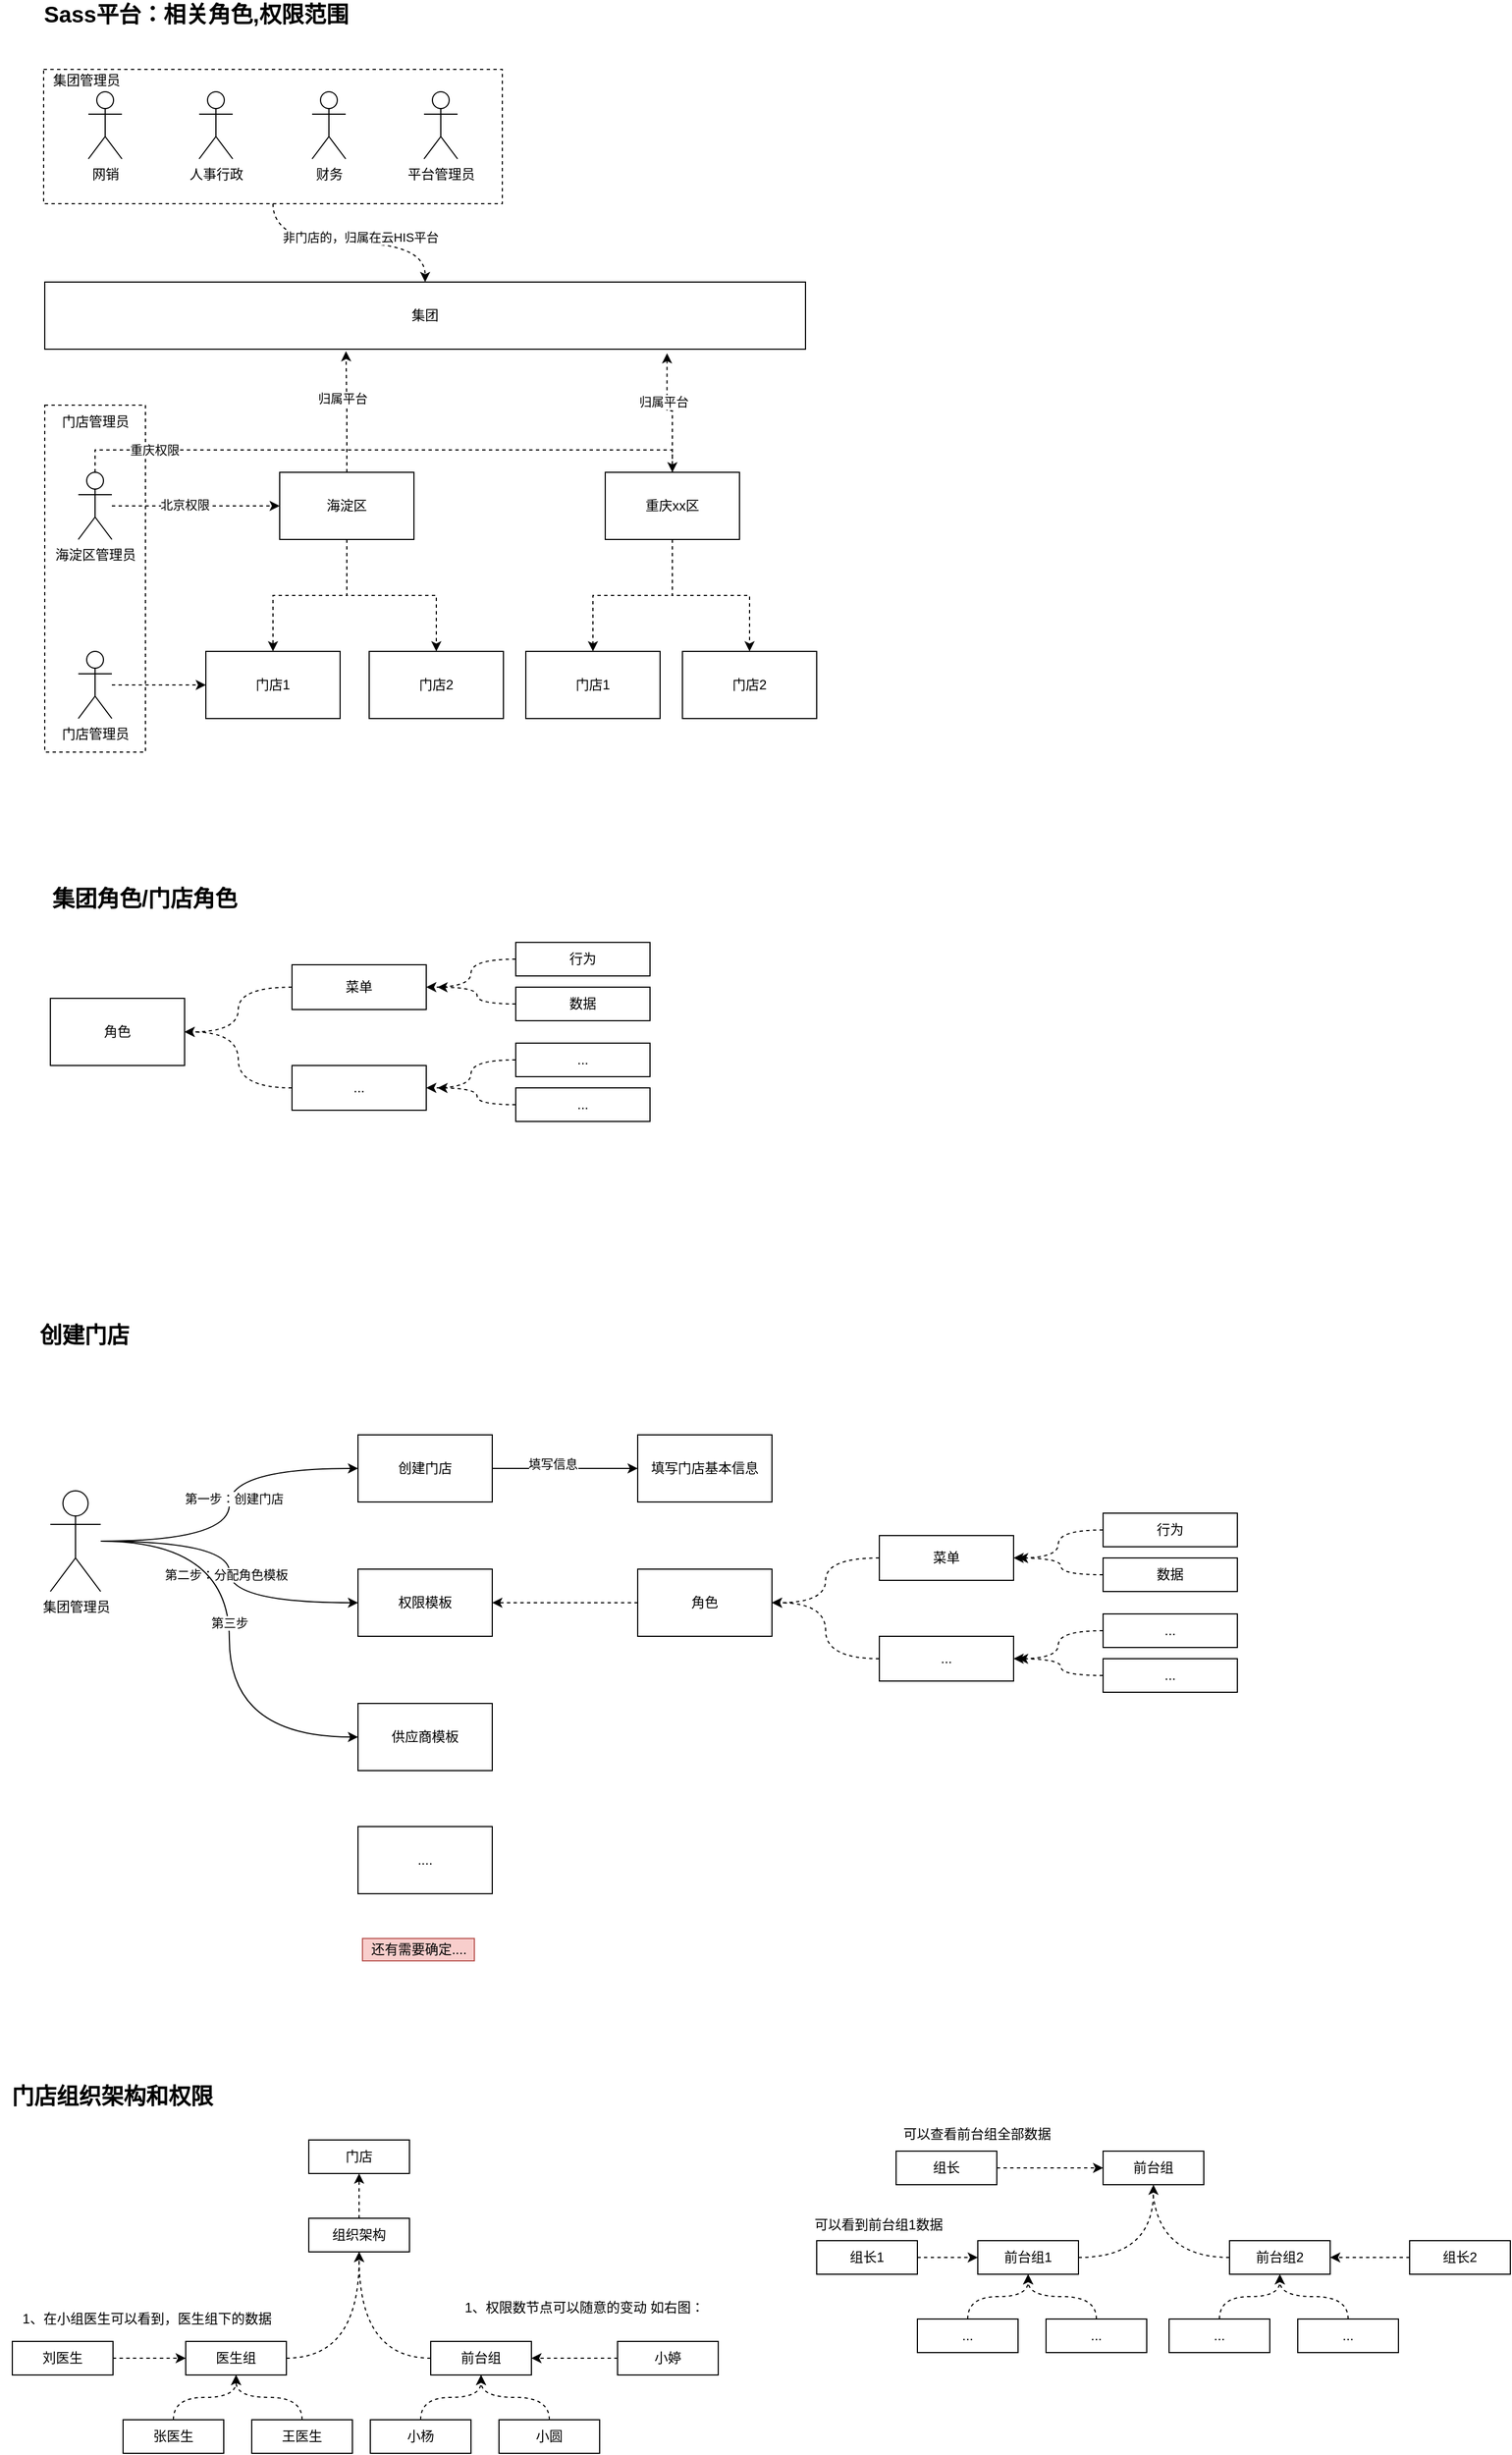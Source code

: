<mxfile version="14.7.3" type="github">
  <diagram id="Bi-gjdyY0U7LMDahLdrq" name="第 1 页">
    <mxGraphModel dx="1127" dy="714" grid="1" gridSize="10" guides="1" tooltips="1" connect="1" arrows="1" fold="1" page="1" pageScale="1" pageWidth="827" pageHeight="1169" math="0" shadow="0">
      <root>
        <mxCell id="0" />
        <mxCell id="1" parent="0" />
        <mxCell id="veMKRvSVrepSbo2_GfH5-52" value="" style="rounded=0;whiteSpace=wrap;html=1;dashed=1;" parent="1" vertex="1">
          <mxGeometry x="80" y="440" width="90" height="310" as="geometry" />
        </mxCell>
        <mxCell id="veMKRvSVrepSbo2_GfH5-7" style="edgeStyle=orthogonalEdgeStyle;rounded=0;orthogonalLoop=1;jettySize=auto;html=1;entryX=0.5;entryY=0;entryDx=0;entryDy=0;dashed=1;" parent="1" source="veMKRvSVrepSbo2_GfH5-1" target="veMKRvSVrepSbo2_GfH5-4" edge="1">
          <mxGeometry relative="1" as="geometry" />
        </mxCell>
        <mxCell id="veMKRvSVrepSbo2_GfH5-8" style="edgeStyle=orthogonalEdgeStyle;rounded=0;orthogonalLoop=1;jettySize=auto;html=1;dashed=1;" parent="1" source="veMKRvSVrepSbo2_GfH5-1" target="veMKRvSVrepSbo2_GfH5-5" edge="1">
          <mxGeometry relative="1" as="geometry" />
        </mxCell>
        <mxCell id="veMKRvSVrepSbo2_GfH5-55" style="edgeStyle=orthogonalEdgeStyle;rounded=0;orthogonalLoop=1;jettySize=auto;html=1;entryX=0.396;entryY=1.03;entryDx=0;entryDy=0;entryPerimeter=0;dashed=1;" parent="1" source="veMKRvSVrepSbo2_GfH5-1" target="veMKRvSVrepSbo2_GfH5-15" edge="1">
          <mxGeometry relative="1" as="geometry" />
        </mxCell>
        <mxCell id="veMKRvSVrepSbo2_GfH5-56" value="归属平台" style="edgeLabel;html=1;align=center;verticalAlign=middle;resizable=0;points=[];" parent="veMKRvSVrepSbo2_GfH5-55" vertex="1" connectable="0">
          <mxGeometry x="0.243" y="4" relative="1" as="geometry">
            <mxPoint y="1" as="offset" />
          </mxGeometry>
        </mxCell>
        <mxCell id="veMKRvSVrepSbo2_GfH5-1" value="海淀区" style="rounded=0;whiteSpace=wrap;html=1;" parent="1" vertex="1">
          <mxGeometry x="290" y="500" width="120" height="60" as="geometry" />
        </mxCell>
        <mxCell id="veMKRvSVrepSbo2_GfH5-32" value="" style="edgeStyle=orthogonalEdgeStyle;rounded=0;orthogonalLoop=1;jettySize=auto;html=1;dashed=1;" parent="1" source="veMKRvSVrepSbo2_GfH5-2" target="veMKRvSVrepSbo2_GfH5-31" edge="1">
          <mxGeometry relative="1" as="geometry" />
        </mxCell>
        <mxCell id="veMKRvSVrepSbo2_GfH5-33" style="edgeStyle=orthogonalEdgeStyle;rounded=0;orthogonalLoop=1;jettySize=auto;html=1;entryX=0.5;entryY=0;entryDx=0;entryDy=0;dashed=1;" parent="1" source="veMKRvSVrepSbo2_GfH5-2" target="veMKRvSVrepSbo2_GfH5-30" edge="1">
          <mxGeometry relative="1" as="geometry" />
        </mxCell>
        <mxCell id="veMKRvSVrepSbo2_GfH5-49" style="edgeStyle=orthogonalEdgeStyle;rounded=0;orthogonalLoop=1;jettySize=auto;html=1;entryX=0.818;entryY=1.061;entryDx=0;entryDy=0;entryPerimeter=0;dashed=1;" parent="1" source="veMKRvSVrepSbo2_GfH5-2" target="veMKRvSVrepSbo2_GfH5-15" edge="1">
          <mxGeometry relative="1" as="geometry" />
        </mxCell>
        <mxCell id="veMKRvSVrepSbo2_GfH5-51" value="归属平台" style="edgeLabel;html=1;align=center;verticalAlign=middle;resizable=0;points=[];" parent="veMKRvSVrepSbo2_GfH5-49" vertex="1" connectable="0">
          <mxGeometry x="0.283" y="3" relative="1" as="geometry">
            <mxPoint y="3" as="offset" />
          </mxGeometry>
        </mxCell>
        <mxCell id="veMKRvSVrepSbo2_GfH5-2" value="重庆xx区" style="rounded=0;whiteSpace=wrap;html=1;" parent="1" vertex="1">
          <mxGeometry x="581" y="500" width="120" height="60" as="geometry" />
        </mxCell>
        <mxCell id="veMKRvSVrepSbo2_GfH5-4" value="门店1" style="rounded=0;whiteSpace=wrap;html=1;" parent="1" vertex="1">
          <mxGeometry x="224" y="660" width="120" height="60" as="geometry" />
        </mxCell>
        <mxCell id="veMKRvSVrepSbo2_GfH5-5" value="门店2" style="rounded=0;whiteSpace=wrap;html=1;" parent="1" vertex="1">
          <mxGeometry x="370" y="660" width="120" height="60" as="geometry" />
        </mxCell>
        <mxCell id="veMKRvSVrepSbo2_GfH5-14" style="edgeStyle=orthogonalEdgeStyle;rounded=0;orthogonalLoop=1;jettySize=auto;html=1;entryX=0;entryY=0.5;entryDx=0;entryDy=0;dashed=1;" parent="1" source="veMKRvSVrepSbo2_GfH5-10" target="veMKRvSVrepSbo2_GfH5-1" edge="1">
          <mxGeometry relative="1" as="geometry" />
        </mxCell>
        <mxCell id="veMKRvSVrepSbo2_GfH5-35" value="北京权限" style="edgeLabel;html=1;align=center;verticalAlign=middle;resizable=0;points=[];" parent="veMKRvSVrepSbo2_GfH5-14" vertex="1" connectable="0">
          <mxGeometry x="-0.141" y="1" relative="1" as="geometry">
            <mxPoint as="offset" />
          </mxGeometry>
        </mxCell>
        <mxCell id="veMKRvSVrepSbo2_GfH5-45" style="edgeStyle=orthogonalEdgeStyle;rounded=0;orthogonalLoop=1;jettySize=auto;html=1;entryX=0.5;entryY=0;entryDx=0;entryDy=0;dashed=1;" parent="1" source="veMKRvSVrepSbo2_GfH5-10" target="veMKRvSVrepSbo2_GfH5-2" edge="1">
          <mxGeometry relative="1" as="geometry">
            <Array as="points">
              <mxPoint x="190" y="480" />
              <mxPoint x="640" y="480" />
            </Array>
          </mxGeometry>
        </mxCell>
        <mxCell id="veMKRvSVrepSbo2_GfH5-47" value="重庆权限" style="edgeLabel;html=1;align=center;verticalAlign=middle;resizable=0;points=[];" parent="veMKRvSVrepSbo2_GfH5-45" vertex="1" connectable="0">
          <mxGeometry x="-0.737" y="1" relative="1" as="geometry">
            <mxPoint y="1" as="offset" />
          </mxGeometry>
        </mxCell>
        <mxCell id="veMKRvSVrepSbo2_GfH5-10" value="&lt;span&gt;海淀区管理员&lt;/span&gt;" style="shape=umlActor;verticalLabelPosition=bottom;verticalAlign=top;html=1;outlineConnect=0;" parent="1" vertex="1">
          <mxGeometry x="110" y="500" width="30" height="60" as="geometry" />
        </mxCell>
        <mxCell id="veMKRvSVrepSbo2_GfH5-15" value="集团" style="rounded=0;whiteSpace=wrap;html=1;" parent="1" vertex="1">
          <mxGeometry x="80" y="330" width="680" height="60" as="geometry" />
        </mxCell>
        <mxCell id="veMKRvSVrepSbo2_GfH5-23" value="" style="group" parent="1" vertex="1" connectable="0">
          <mxGeometry x="79" y="140" width="410" height="120" as="geometry" />
        </mxCell>
        <mxCell id="veMKRvSVrepSbo2_GfH5-22" value="" style="rounded=0;whiteSpace=wrap;html=1;dashed=1;" parent="veMKRvSVrepSbo2_GfH5-23" vertex="1">
          <mxGeometry width="410" height="120" as="geometry" />
        </mxCell>
        <mxCell id="veMKRvSVrepSbo2_GfH5-18" value="网销" style="shape=umlActor;verticalLabelPosition=bottom;verticalAlign=top;html=1;outlineConnect=0;" parent="veMKRvSVrepSbo2_GfH5-23" vertex="1">
          <mxGeometry x="40" y="20" width="30" height="60" as="geometry" />
        </mxCell>
        <mxCell id="veMKRvSVrepSbo2_GfH5-19" value="人事行政" style="shape=umlActor;verticalLabelPosition=bottom;verticalAlign=top;html=1;outlineConnect=0;" parent="veMKRvSVrepSbo2_GfH5-23" vertex="1">
          <mxGeometry x="139" y="20" width="30" height="60" as="geometry" />
        </mxCell>
        <mxCell id="veMKRvSVrepSbo2_GfH5-20" value="财务" style="shape=umlActor;verticalLabelPosition=bottom;verticalAlign=top;html=1;outlineConnect=0;" parent="veMKRvSVrepSbo2_GfH5-23" vertex="1">
          <mxGeometry x="240" y="20" width="30" height="60" as="geometry" />
        </mxCell>
        <mxCell id="veMKRvSVrepSbo2_GfH5-21" value="平台管理员" style="shape=umlActor;verticalLabelPosition=bottom;verticalAlign=top;html=1;outlineConnect=0;" parent="veMKRvSVrepSbo2_GfH5-23" vertex="1">
          <mxGeometry x="340" y="20" width="30" height="60" as="geometry" />
        </mxCell>
        <mxCell id="veMKRvSVrepSbo2_GfH5-54" value="集团管理员" style="text;html=1;align=center;verticalAlign=middle;resizable=0;points=[];autosize=1;strokeColor=none;" parent="veMKRvSVrepSbo2_GfH5-23" vertex="1">
          <mxGeometry x="-2" width="80" height="20" as="geometry" />
        </mxCell>
        <mxCell id="veMKRvSVrepSbo2_GfH5-24" style="edgeStyle=orthogonalEdgeStyle;rounded=0;orthogonalLoop=1;jettySize=auto;html=1;dashed=1;curved=1;" parent="1" source="veMKRvSVrepSbo2_GfH5-22" target="veMKRvSVrepSbo2_GfH5-15" edge="1">
          <mxGeometry relative="1" as="geometry" />
        </mxCell>
        <mxCell id="veMKRvSVrepSbo2_GfH5-25" value="非门店的，归属在云HIS平台" style="edgeLabel;html=1;align=center;verticalAlign=middle;resizable=0;points=[];" parent="veMKRvSVrepSbo2_GfH5-24" vertex="1" connectable="0">
          <mxGeometry x="0.099" relative="1" as="geometry">
            <mxPoint y="-5" as="offset" />
          </mxGeometry>
        </mxCell>
        <mxCell id="veMKRvSVrepSbo2_GfH5-29" style="edgeStyle=orthogonalEdgeStyle;curved=1;rounded=0;orthogonalLoop=1;jettySize=auto;html=1;dashed=1;" parent="1" source="veMKRvSVrepSbo2_GfH5-26" target="veMKRvSVrepSbo2_GfH5-4" edge="1">
          <mxGeometry relative="1" as="geometry" />
        </mxCell>
        <mxCell id="veMKRvSVrepSbo2_GfH5-26" value="&lt;span&gt;门店管理员&lt;/span&gt;" style="shape=umlActor;verticalLabelPosition=bottom;verticalAlign=top;html=1;outlineConnect=0;" parent="1" vertex="1">
          <mxGeometry x="110" y="660" width="30" height="60" as="geometry" />
        </mxCell>
        <mxCell id="veMKRvSVrepSbo2_GfH5-30" value="门店1" style="rounded=0;whiteSpace=wrap;html=1;" parent="1" vertex="1">
          <mxGeometry x="510" y="660" width="120" height="60" as="geometry" />
        </mxCell>
        <mxCell id="veMKRvSVrepSbo2_GfH5-31" value="门店2" style="rounded=0;whiteSpace=wrap;html=1;" parent="1" vertex="1">
          <mxGeometry x="650" y="660" width="120" height="60" as="geometry" />
        </mxCell>
        <mxCell id="veMKRvSVrepSbo2_GfH5-53" value="门店管理员" style="text;html=1;align=center;verticalAlign=middle;resizable=0;points=[];autosize=1;strokeColor=none;" parent="1" vertex="1">
          <mxGeometry x="85" y="445" width="80" height="20" as="geometry" />
        </mxCell>
        <mxCell id="qbsm4ZvcZ_Kqgvfo2rhz-3" value="角色" style="rounded=0;whiteSpace=wrap;html=1;" parent="1" vertex="1">
          <mxGeometry x="85" y="970" width="120" height="60" as="geometry" />
        </mxCell>
        <mxCell id="qbsm4ZvcZ_Kqgvfo2rhz-27" style="edgeStyle=orthogonalEdgeStyle;curved=1;rounded=0;orthogonalLoop=1;jettySize=auto;html=1;entryX=1;entryY=0.5;entryDx=0;entryDy=0;dashed=1;" parent="1" source="qbsm4ZvcZ_Kqgvfo2rhz-5" target="qbsm4ZvcZ_Kqgvfo2rhz-3" edge="1">
          <mxGeometry relative="1" as="geometry" />
        </mxCell>
        <mxCell id="qbsm4ZvcZ_Kqgvfo2rhz-5" value="菜单" style="rounded=0;whiteSpace=wrap;html=1;" parent="1" vertex="1">
          <mxGeometry x="301" y="940" width="120" height="40" as="geometry" />
        </mxCell>
        <mxCell id="qbsm4ZvcZ_Kqgvfo2rhz-8" style="edgeStyle=orthogonalEdgeStyle;rounded=0;orthogonalLoop=1;jettySize=auto;html=1;entryX=1;entryY=0.5;entryDx=0;entryDy=0;dashed=1;curved=1;" parent="1" source="qbsm4ZvcZ_Kqgvfo2rhz-6" target="qbsm4ZvcZ_Kqgvfo2rhz-5" edge="1">
          <mxGeometry relative="1" as="geometry" />
        </mxCell>
        <mxCell id="qbsm4ZvcZ_Kqgvfo2rhz-6" value="行为" style="rounded=0;whiteSpace=wrap;html=1;" parent="1" vertex="1">
          <mxGeometry x="501" y="920" width="120" height="30" as="geometry" />
        </mxCell>
        <mxCell id="qbsm4ZvcZ_Kqgvfo2rhz-9" style="edgeStyle=orthogonalEdgeStyle;curved=1;rounded=0;orthogonalLoop=1;jettySize=auto;html=1;dashed=1;" parent="1" source="qbsm4ZvcZ_Kqgvfo2rhz-7" edge="1">
          <mxGeometry relative="1" as="geometry">
            <mxPoint x="431" y="960" as="targetPoint" />
          </mxGeometry>
        </mxCell>
        <mxCell id="qbsm4ZvcZ_Kqgvfo2rhz-7" value="数据" style="rounded=0;whiteSpace=wrap;html=1;" parent="1" vertex="1">
          <mxGeometry x="501" y="960" width="120" height="30" as="geometry" />
        </mxCell>
        <mxCell id="qbsm4ZvcZ_Kqgvfo2rhz-28" style="edgeStyle=orthogonalEdgeStyle;curved=1;rounded=0;orthogonalLoop=1;jettySize=auto;html=1;entryX=1;entryY=0.5;entryDx=0;entryDy=0;dashed=1;" parent="1" source="qbsm4ZvcZ_Kqgvfo2rhz-22" target="qbsm4ZvcZ_Kqgvfo2rhz-3" edge="1">
          <mxGeometry relative="1" as="geometry" />
        </mxCell>
        <mxCell id="qbsm4ZvcZ_Kqgvfo2rhz-22" value="..." style="rounded=0;whiteSpace=wrap;html=1;" parent="1" vertex="1">
          <mxGeometry x="301" y="1030" width="120" height="40" as="geometry" />
        </mxCell>
        <mxCell id="qbsm4ZvcZ_Kqgvfo2rhz-23" style="edgeStyle=orthogonalEdgeStyle;rounded=0;orthogonalLoop=1;jettySize=auto;html=1;entryX=1;entryY=0.5;entryDx=0;entryDy=0;dashed=1;curved=1;" parent="1" source="qbsm4ZvcZ_Kqgvfo2rhz-24" target="qbsm4ZvcZ_Kqgvfo2rhz-22" edge="1">
          <mxGeometry relative="1" as="geometry" />
        </mxCell>
        <mxCell id="qbsm4ZvcZ_Kqgvfo2rhz-24" value="..." style="rounded=0;whiteSpace=wrap;html=1;" parent="1" vertex="1">
          <mxGeometry x="501" y="1010" width="120" height="30" as="geometry" />
        </mxCell>
        <mxCell id="qbsm4ZvcZ_Kqgvfo2rhz-25" style="edgeStyle=orthogonalEdgeStyle;curved=1;rounded=0;orthogonalLoop=1;jettySize=auto;html=1;dashed=1;" parent="1" source="qbsm4ZvcZ_Kqgvfo2rhz-26" edge="1">
          <mxGeometry relative="1" as="geometry">
            <mxPoint x="431" y="1050" as="targetPoint" />
          </mxGeometry>
        </mxCell>
        <mxCell id="qbsm4ZvcZ_Kqgvfo2rhz-26" value="..." style="rounded=0;whiteSpace=wrap;html=1;" parent="1" vertex="1">
          <mxGeometry x="501" y="1050" width="120" height="30" as="geometry" />
        </mxCell>
        <mxCell id="qbsm4ZvcZ_Kqgvfo2rhz-30" value="&lt;span style=&quot;font-size: 20px&quot;&gt;&lt;b&gt;集团角色/门店角色&lt;/b&gt;&lt;/span&gt;" style="text;html=1;align=center;verticalAlign=middle;resizable=0;points=[];autosize=1;strokeColor=none;" parent="1" vertex="1">
          <mxGeometry x="79" y="870" width="180" height="20" as="geometry" />
        </mxCell>
        <mxCell id="qbsm4ZvcZ_Kqgvfo2rhz-47" style="edgeStyle=orthogonalEdgeStyle;curved=1;rounded=0;orthogonalLoop=1;jettySize=auto;html=1;" parent="1" source="qbsm4ZvcZ_Kqgvfo2rhz-71" target="qbsm4ZvcZ_Kqgvfo2rhz-46" edge="1">
          <mxGeometry relative="1" as="geometry">
            <mxPoint x="189" y="1410" as="sourcePoint" />
          </mxGeometry>
        </mxCell>
        <mxCell id="qbsm4ZvcZ_Kqgvfo2rhz-48" value="第一步：创建门店" style="edgeLabel;html=1;align=center;verticalAlign=middle;resizable=0;points=[];" parent="qbsm4ZvcZ_Kqgvfo2rhz-47" vertex="1" connectable="0">
          <mxGeometry x="0.02" y="-4" relative="1" as="geometry">
            <mxPoint y="-3" as="offset" />
          </mxGeometry>
        </mxCell>
        <mxCell id="qbsm4ZvcZ_Kqgvfo2rhz-69" style="edgeStyle=orthogonalEdgeStyle;curved=1;rounded=0;orthogonalLoop=1;jettySize=auto;html=1;entryX=0;entryY=0.5;entryDx=0;entryDy=0;" parent="1" source="qbsm4ZvcZ_Kqgvfo2rhz-71" target="qbsm4ZvcZ_Kqgvfo2rhz-52" edge="1">
          <mxGeometry relative="1" as="geometry">
            <mxPoint x="189" y="1410" as="sourcePoint" />
          </mxGeometry>
        </mxCell>
        <mxCell id="qbsm4ZvcZ_Kqgvfo2rhz-70" value="第二步：分配角色模板" style="edgeLabel;html=1;align=center;verticalAlign=middle;resizable=0;points=[];" parent="qbsm4ZvcZ_Kqgvfo2rhz-69" vertex="1" connectable="0">
          <mxGeometry x="0.014" y="-3" relative="1" as="geometry">
            <mxPoint as="offset" />
          </mxGeometry>
        </mxCell>
        <mxCell id="qbsm4ZvcZ_Kqgvfo2rhz-44" value="&lt;span style=&quot;font-size: 20px&quot;&gt;&lt;b&gt;创建门店&lt;/b&gt;&lt;/span&gt;" style="text;html=1;align=center;verticalAlign=middle;resizable=0;points=[];autosize=1;strokeColor=none;" parent="1" vertex="1">
          <mxGeometry x="65" y="1260" width="100" height="20" as="geometry" />
        </mxCell>
        <mxCell id="qbsm4ZvcZ_Kqgvfo2rhz-45" value="&lt;span style=&quot;font-size: 20px&quot;&gt;&lt;b&gt;Sass平台：相关角色,权限范围&lt;/b&gt;&lt;/span&gt;" style="text;html=1;align=center;verticalAlign=middle;resizable=0;points=[];autosize=1;strokeColor=none;" parent="1" vertex="1">
          <mxGeometry x="70" y="80" width="290" height="20" as="geometry" />
        </mxCell>
        <mxCell id="qbsm4ZvcZ_Kqgvfo2rhz-50" style="edgeStyle=orthogonalEdgeStyle;curved=1;rounded=0;orthogonalLoop=1;jettySize=auto;html=1;entryX=0;entryY=0.5;entryDx=0;entryDy=0;" parent="1" source="qbsm4ZvcZ_Kqgvfo2rhz-46" target="qbsm4ZvcZ_Kqgvfo2rhz-49" edge="1">
          <mxGeometry relative="1" as="geometry" />
        </mxCell>
        <mxCell id="qbsm4ZvcZ_Kqgvfo2rhz-51" value="填写信息" style="edgeLabel;html=1;align=center;verticalAlign=middle;resizable=0;points=[];" parent="qbsm4ZvcZ_Kqgvfo2rhz-50" vertex="1" connectable="0">
          <mxGeometry x="-0.169" y="4" relative="1" as="geometry">
            <mxPoint as="offset" />
          </mxGeometry>
        </mxCell>
        <mxCell id="qbsm4ZvcZ_Kqgvfo2rhz-46" value="创建门店" style="rounded=0;whiteSpace=wrap;html=1;" parent="1" vertex="1">
          <mxGeometry x="360" y="1360" width="120" height="60" as="geometry" />
        </mxCell>
        <mxCell id="qbsm4ZvcZ_Kqgvfo2rhz-49" value="填写门店基本信息" style="rounded=0;whiteSpace=wrap;html=1;" parent="1" vertex="1">
          <mxGeometry x="610" y="1360" width="120" height="60" as="geometry" />
        </mxCell>
        <mxCell id="qbsm4ZvcZ_Kqgvfo2rhz-52" value="权限模板" style="rounded=0;whiteSpace=wrap;html=1;" parent="1" vertex="1">
          <mxGeometry x="360" y="1480" width="120" height="60" as="geometry" />
        </mxCell>
        <mxCell id="qbsm4ZvcZ_Kqgvfo2rhz-68" style="edgeStyle=orthogonalEdgeStyle;curved=1;rounded=0;orthogonalLoop=1;jettySize=auto;html=1;dashed=1;" parent="1" source="qbsm4ZvcZ_Kqgvfo2rhz-54" target="qbsm4ZvcZ_Kqgvfo2rhz-52" edge="1">
          <mxGeometry relative="1" as="geometry" />
        </mxCell>
        <mxCell id="qbsm4ZvcZ_Kqgvfo2rhz-54" value="角色" style="rounded=0;whiteSpace=wrap;html=1;" parent="1" vertex="1">
          <mxGeometry x="610" y="1480" width="120" height="60" as="geometry" />
        </mxCell>
        <mxCell id="qbsm4ZvcZ_Kqgvfo2rhz-55" style="edgeStyle=orthogonalEdgeStyle;curved=1;rounded=0;orthogonalLoop=1;jettySize=auto;html=1;entryX=1;entryY=0.5;entryDx=0;entryDy=0;dashed=1;" parent="1" source="qbsm4ZvcZ_Kqgvfo2rhz-56" target="qbsm4ZvcZ_Kqgvfo2rhz-54" edge="1">
          <mxGeometry relative="1" as="geometry" />
        </mxCell>
        <mxCell id="qbsm4ZvcZ_Kqgvfo2rhz-56" value="菜单" style="rounded=0;whiteSpace=wrap;html=1;" parent="1" vertex="1">
          <mxGeometry x="826" y="1450" width="120" height="40" as="geometry" />
        </mxCell>
        <mxCell id="qbsm4ZvcZ_Kqgvfo2rhz-57" style="edgeStyle=orthogonalEdgeStyle;rounded=0;orthogonalLoop=1;jettySize=auto;html=1;entryX=1;entryY=0.5;entryDx=0;entryDy=0;dashed=1;curved=1;" parent="1" source="qbsm4ZvcZ_Kqgvfo2rhz-58" target="qbsm4ZvcZ_Kqgvfo2rhz-56" edge="1">
          <mxGeometry relative="1" as="geometry" />
        </mxCell>
        <mxCell id="qbsm4ZvcZ_Kqgvfo2rhz-58" value="行为" style="rounded=0;whiteSpace=wrap;html=1;" parent="1" vertex="1">
          <mxGeometry x="1026" y="1430" width="120" height="30" as="geometry" />
        </mxCell>
        <mxCell id="qbsm4ZvcZ_Kqgvfo2rhz-59" style="edgeStyle=orthogonalEdgeStyle;curved=1;rounded=0;orthogonalLoop=1;jettySize=auto;html=1;dashed=1;" parent="1" source="qbsm4ZvcZ_Kqgvfo2rhz-60" edge="1">
          <mxGeometry relative="1" as="geometry">
            <mxPoint x="950" y="1470" as="targetPoint" />
          </mxGeometry>
        </mxCell>
        <mxCell id="qbsm4ZvcZ_Kqgvfo2rhz-60" value="数据" style="rounded=0;whiteSpace=wrap;html=1;" parent="1" vertex="1">
          <mxGeometry x="1026" y="1470" width="120" height="30" as="geometry" />
        </mxCell>
        <mxCell id="qbsm4ZvcZ_Kqgvfo2rhz-61" style="edgeStyle=orthogonalEdgeStyle;curved=1;rounded=0;orthogonalLoop=1;jettySize=auto;html=1;entryX=1;entryY=0.5;entryDx=0;entryDy=0;dashed=1;" parent="1" source="qbsm4ZvcZ_Kqgvfo2rhz-62" target="qbsm4ZvcZ_Kqgvfo2rhz-54" edge="1">
          <mxGeometry relative="1" as="geometry" />
        </mxCell>
        <mxCell id="qbsm4ZvcZ_Kqgvfo2rhz-62" value="..." style="rounded=0;whiteSpace=wrap;html=1;" parent="1" vertex="1">
          <mxGeometry x="826" y="1540" width="120" height="40" as="geometry" />
        </mxCell>
        <mxCell id="qbsm4ZvcZ_Kqgvfo2rhz-63" style="edgeStyle=orthogonalEdgeStyle;rounded=0;orthogonalLoop=1;jettySize=auto;html=1;entryX=1;entryY=0.5;entryDx=0;entryDy=0;dashed=1;curved=1;" parent="1" source="qbsm4ZvcZ_Kqgvfo2rhz-64" target="qbsm4ZvcZ_Kqgvfo2rhz-62" edge="1">
          <mxGeometry relative="1" as="geometry" />
        </mxCell>
        <mxCell id="qbsm4ZvcZ_Kqgvfo2rhz-64" value="..." style="rounded=0;whiteSpace=wrap;html=1;" parent="1" vertex="1">
          <mxGeometry x="1026" y="1520" width="120" height="30" as="geometry" />
        </mxCell>
        <mxCell id="qbsm4ZvcZ_Kqgvfo2rhz-65" style="edgeStyle=orthogonalEdgeStyle;curved=1;rounded=0;orthogonalLoop=1;jettySize=auto;html=1;dashed=1;" parent="1" source="qbsm4ZvcZ_Kqgvfo2rhz-66" edge="1">
          <mxGeometry relative="1" as="geometry">
            <mxPoint x="950" y="1560" as="targetPoint" />
          </mxGeometry>
        </mxCell>
        <mxCell id="qbsm4ZvcZ_Kqgvfo2rhz-66" value="..." style="rounded=0;whiteSpace=wrap;html=1;" parent="1" vertex="1">
          <mxGeometry x="1026" y="1560" width="120" height="30" as="geometry" />
        </mxCell>
        <mxCell id="qbsm4ZvcZ_Kqgvfo2rhz-73" style="edgeStyle=orthogonalEdgeStyle;curved=1;rounded=0;orthogonalLoop=1;jettySize=auto;html=1;entryX=0;entryY=0.5;entryDx=0;entryDy=0;" parent="1" source="qbsm4ZvcZ_Kqgvfo2rhz-71" target="qbsm4ZvcZ_Kqgvfo2rhz-74" edge="1">
          <mxGeometry relative="1" as="geometry">
            <mxPoint x="360" y="1650" as="targetPoint" />
          </mxGeometry>
        </mxCell>
        <mxCell id="qbsm4ZvcZ_Kqgvfo2rhz-77" value="第三步" style="edgeLabel;html=1;align=center;verticalAlign=middle;resizable=0;points=[];" parent="qbsm4ZvcZ_Kqgvfo2rhz-73" vertex="1" connectable="0">
          <mxGeometry x="-0.072" relative="1" as="geometry">
            <mxPoint as="offset" />
          </mxGeometry>
        </mxCell>
        <mxCell id="qbsm4ZvcZ_Kqgvfo2rhz-71" value="集团管理员" style="shape=umlActor;verticalLabelPosition=bottom;verticalAlign=top;html=1;outlineConnect=0;" parent="1" vertex="1">
          <mxGeometry x="85" y="1410" width="45" height="90" as="geometry" />
        </mxCell>
        <mxCell id="qbsm4ZvcZ_Kqgvfo2rhz-74" value="供应商模板" style="rounded=0;whiteSpace=wrap;html=1;" parent="1" vertex="1">
          <mxGeometry x="360" y="1600" width="120" height="60" as="geometry" />
        </mxCell>
        <mxCell id="qbsm4ZvcZ_Kqgvfo2rhz-76" value="...." style="rounded=0;whiteSpace=wrap;html=1;" parent="1" vertex="1">
          <mxGeometry x="360" y="1710" width="120" height="60" as="geometry" />
        </mxCell>
        <mxCell id="qbsm4ZvcZ_Kqgvfo2rhz-78" value="还有需要确定...." style="text;html=1;align=center;verticalAlign=middle;resizable=0;points=[];autosize=1;strokeColor=#b85450;fillColor=#f8cecc;" parent="1" vertex="1">
          <mxGeometry x="364" y="1810" width="100" height="20" as="geometry" />
        </mxCell>
        <mxCell id="o5gB7QCE0i1BiTsnKh6P-50" style="edgeStyle=orthogonalEdgeStyle;curved=1;rounded=0;orthogonalLoop=1;jettySize=auto;html=1;dashed=1;" edge="1" parent="1" source="o5gB7QCE0i1BiTsnKh6P-1" target="o5gB7QCE0i1BiTsnKh6P-49">
          <mxGeometry relative="1" as="geometry" />
        </mxCell>
        <mxCell id="o5gB7QCE0i1BiTsnKh6P-1" value="组织架构" style="rounded=0;whiteSpace=wrap;html=1;" vertex="1" parent="1">
          <mxGeometry x="316" y="2060" width="90" height="30" as="geometry" />
        </mxCell>
        <mxCell id="o5gB7QCE0i1BiTsnKh6P-22" style="edgeStyle=orthogonalEdgeStyle;curved=1;rounded=0;orthogonalLoop=1;jettySize=auto;html=1;entryX=0.5;entryY=1;entryDx=0;entryDy=0;dashed=1;" edge="1" parent="1" source="o5gB7QCE0i1BiTsnKh6P-4" target="o5gB7QCE0i1BiTsnKh6P-1">
          <mxGeometry relative="1" as="geometry" />
        </mxCell>
        <mxCell id="o5gB7QCE0i1BiTsnKh6P-4" value="医生组" style="rounded=0;whiteSpace=wrap;html=1;" vertex="1" parent="1">
          <mxGeometry x="206" y="2170" width="90" height="30" as="geometry" />
        </mxCell>
        <mxCell id="o5gB7QCE0i1BiTsnKh6P-21" style="edgeStyle=orthogonalEdgeStyle;curved=1;rounded=0;orthogonalLoop=1;jettySize=auto;html=1;dashed=1;" edge="1" parent="1" source="o5gB7QCE0i1BiTsnKh6P-5" target="o5gB7QCE0i1BiTsnKh6P-1">
          <mxGeometry relative="1" as="geometry" />
        </mxCell>
        <mxCell id="o5gB7QCE0i1BiTsnKh6P-5" value="前台组" style="rounded=0;whiteSpace=wrap;html=1;" vertex="1" parent="1">
          <mxGeometry x="425" y="2170" width="90" height="30" as="geometry" />
        </mxCell>
        <mxCell id="o5gB7QCE0i1BiTsnKh6P-11" style="edgeStyle=orthogonalEdgeStyle;rounded=0;orthogonalLoop=1;jettySize=auto;html=1;curved=1;dashed=1;" edge="1" parent="1" source="o5gB7QCE0i1BiTsnKh6P-6" target="o5gB7QCE0i1BiTsnKh6P-4">
          <mxGeometry relative="1" as="geometry" />
        </mxCell>
        <mxCell id="o5gB7QCE0i1BiTsnKh6P-6" value="王医生" style="rounded=0;whiteSpace=wrap;html=1;" vertex="1" parent="1">
          <mxGeometry x="265" y="2240" width="90" height="30" as="geometry" />
        </mxCell>
        <mxCell id="o5gB7QCE0i1BiTsnKh6P-10" style="edgeStyle=orthogonalEdgeStyle;rounded=0;orthogonalLoop=1;jettySize=auto;html=1;entryX=0.5;entryY=1;entryDx=0;entryDy=0;curved=1;dashed=1;" edge="1" parent="1" source="o5gB7QCE0i1BiTsnKh6P-7" target="o5gB7QCE0i1BiTsnKh6P-4">
          <mxGeometry relative="1" as="geometry" />
        </mxCell>
        <mxCell id="o5gB7QCE0i1BiTsnKh6P-7" value="张医生" style="rounded=0;whiteSpace=wrap;html=1;" vertex="1" parent="1">
          <mxGeometry x="150" y="2240" width="90" height="30" as="geometry" />
        </mxCell>
        <mxCell id="o5gB7QCE0i1BiTsnKh6P-12" style="edgeStyle=orthogonalEdgeStyle;curved=1;rounded=0;orthogonalLoop=1;jettySize=auto;html=1;dashed=1;" edge="1" parent="1" source="o5gB7QCE0i1BiTsnKh6P-8" target="o5gB7QCE0i1BiTsnKh6P-5">
          <mxGeometry relative="1" as="geometry" />
        </mxCell>
        <mxCell id="o5gB7QCE0i1BiTsnKh6P-8" value="小杨" style="rounded=0;whiteSpace=wrap;html=1;" vertex="1" parent="1">
          <mxGeometry x="371" y="2240" width="90" height="30" as="geometry" />
        </mxCell>
        <mxCell id="o5gB7QCE0i1BiTsnKh6P-13" style="edgeStyle=orthogonalEdgeStyle;curved=1;rounded=0;orthogonalLoop=1;jettySize=auto;html=1;dashed=1;" edge="1" parent="1" source="o5gB7QCE0i1BiTsnKh6P-9" target="o5gB7QCE0i1BiTsnKh6P-5">
          <mxGeometry relative="1" as="geometry" />
        </mxCell>
        <mxCell id="o5gB7QCE0i1BiTsnKh6P-9" value="小圆" style="rounded=0;whiteSpace=wrap;html=1;" vertex="1" parent="1">
          <mxGeometry x="486" y="2240" width="90" height="30" as="geometry" />
        </mxCell>
        <mxCell id="o5gB7QCE0i1BiTsnKh6P-16" style="edgeStyle=orthogonalEdgeStyle;curved=1;rounded=0;orthogonalLoop=1;jettySize=auto;html=1;entryX=0;entryY=0.5;entryDx=0;entryDy=0;dashed=1;" edge="1" parent="1" source="o5gB7QCE0i1BiTsnKh6P-15" target="o5gB7QCE0i1BiTsnKh6P-4">
          <mxGeometry relative="1" as="geometry" />
        </mxCell>
        <mxCell id="o5gB7QCE0i1BiTsnKh6P-15" value="刘医生" style="rounded=0;whiteSpace=wrap;html=1;" vertex="1" parent="1">
          <mxGeometry x="51" y="2170" width="90" height="30" as="geometry" />
        </mxCell>
        <mxCell id="o5gB7QCE0i1BiTsnKh6P-18" style="edgeStyle=orthogonalEdgeStyle;curved=1;rounded=0;orthogonalLoop=1;jettySize=auto;html=1;dashed=1;" edge="1" parent="1" source="o5gB7QCE0i1BiTsnKh6P-17" target="o5gB7QCE0i1BiTsnKh6P-5">
          <mxGeometry relative="1" as="geometry" />
        </mxCell>
        <mxCell id="o5gB7QCE0i1BiTsnKh6P-17" value="小婷" style="rounded=0;whiteSpace=wrap;html=1;" vertex="1" parent="1">
          <mxGeometry x="592" y="2170" width="90" height="30" as="geometry" />
        </mxCell>
        <mxCell id="o5gB7QCE0i1BiTsnKh6P-19" value="1、在小组医生可以看到，医生组下的数据" style="text;html=1;align=center;verticalAlign=middle;resizable=0;points=[];autosize=1;strokeColor=none;" vertex="1" parent="1">
          <mxGeometry x="51" y="2140" width="240" height="20" as="geometry" />
        </mxCell>
        <mxCell id="o5gB7QCE0i1BiTsnKh6P-23" value="1、权限数节点可以随意的变动 如右图：" style="text;html=1;align=center;verticalAlign=middle;resizable=0;points=[];autosize=1;strokeColor=none;" vertex="1" parent="1">
          <mxGeometry x="447" y="2130" width="230" height="20" as="geometry" />
        </mxCell>
        <mxCell id="o5gB7QCE0i1BiTsnKh6P-40" style="edgeStyle=orthogonalEdgeStyle;curved=1;rounded=0;orthogonalLoop=1;jettySize=auto;html=1;entryX=0.5;entryY=1;entryDx=0;entryDy=0;dashed=1;" edge="1" parent="1" source="o5gB7QCE0i1BiTsnKh6P-25" target="o5gB7QCE0i1BiTsnKh6P-39">
          <mxGeometry relative="1" as="geometry" />
        </mxCell>
        <mxCell id="o5gB7QCE0i1BiTsnKh6P-25" value="前台组1" style="rounded=0;whiteSpace=wrap;html=1;" vertex="1" parent="1">
          <mxGeometry x="914" y="2080" width="90" height="30" as="geometry" />
        </mxCell>
        <mxCell id="o5gB7QCE0i1BiTsnKh6P-26" style="edgeStyle=orthogonalEdgeStyle;curved=1;rounded=0;orthogonalLoop=1;jettySize=auto;html=1;dashed=1;" edge="1" parent="1" source="o5gB7QCE0i1BiTsnKh6P-27" target="o5gB7QCE0i1BiTsnKh6P-25">
          <mxGeometry relative="1" as="geometry" />
        </mxCell>
        <mxCell id="o5gB7QCE0i1BiTsnKh6P-27" value="..." style="rounded=0;whiteSpace=wrap;html=1;" vertex="1" parent="1">
          <mxGeometry x="860" y="2150" width="90" height="30" as="geometry" />
        </mxCell>
        <mxCell id="o5gB7QCE0i1BiTsnKh6P-28" style="edgeStyle=orthogonalEdgeStyle;curved=1;rounded=0;orthogonalLoop=1;jettySize=auto;html=1;dashed=1;" edge="1" parent="1" source="o5gB7QCE0i1BiTsnKh6P-29" target="o5gB7QCE0i1BiTsnKh6P-25">
          <mxGeometry relative="1" as="geometry" />
        </mxCell>
        <mxCell id="o5gB7QCE0i1BiTsnKh6P-29" value="..." style="rounded=0;whiteSpace=wrap;html=1;" vertex="1" parent="1">
          <mxGeometry x="975" y="2150" width="90" height="30" as="geometry" />
        </mxCell>
        <mxCell id="o5gB7QCE0i1BiTsnKh6P-30" style="edgeStyle=orthogonalEdgeStyle;curved=1;rounded=0;orthogonalLoop=1;jettySize=auto;html=1;dashed=1;" edge="1" parent="1" source="o5gB7QCE0i1BiTsnKh6P-31" target="o5gB7QCE0i1BiTsnKh6P-25">
          <mxGeometry relative="1" as="geometry" />
        </mxCell>
        <mxCell id="o5gB7QCE0i1BiTsnKh6P-31" value="组长1" style="rounded=0;whiteSpace=wrap;html=1;" vertex="1" parent="1">
          <mxGeometry x="770" y="2080" width="90" height="30" as="geometry" />
        </mxCell>
        <mxCell id="o5gB7QCE0i1BiTsnKh6P-41" style="edgeStyle=orthogonalEdgeStyle;curved=1;rounded=0;orthogonalLoop=1;jettySize=auto;html=1;dashed=1;" edge="1" parent="1" source="o5gB7QCE0i1BiTsnKh6P-32">
          <mxGeometry relative="1" as="geometry">
            <mxPoint x="1070" y="2020" as="targetPoint" />
          </mxGeometry>
        </mxCell>
        <mxCell id="o5gB7QCE0i1BiTsnKh6P-32" value="前台组2" style="rounded=0;whiteSpace=wrap;html=1;" vertex="1" parent="1">
          <mxGeometry x="1139" y="2080" width="90" height="30" as="geometry" />
        </mxCell>
        <mxCell id="o5gB7QCE0i1BiTsnKh6P-33" style="edgeStyle=orthogonalEdgeStyle;curved=1;rounded=0;orthogonalLoop=1;jettySize=auto;html=1;dashed=1;" edge="1" parent="1" source="o5gB7QCE0i1BiTsnKh6P-34" target="o5gB7QCE0i1BiTsnKh6P-32">
          <mxGeometry relative="1" as="geometry" />
        </mxCell>
        <mxCell id="o5gB7QCE0i1BiTsnKh6P-34" value="..." style="rounded=0;whiteSpace=wrap;html=1;" vertex="1" parent="1">
          <mxGeometry x="1085" y="2150" width="90" height="30" as="geometry" />
        </mxCell>
        <mxCell id="o5gB7QCE0i1BiTsnKh6P-35" style="edgeStyle=orthogonalEdgeStyle;curved=1;rounded=0;orthogonalLoop=1;jettySize=auto;html=1;dashed=1;" edge="1" parent="1" source="o5gB7QCE0i1BiTsnKh6P-36" target="o5gB7QCE0i1BiTsnKh6P-32">
          <mxGeometry relative="1" as="geometry" />
        </mxCell>
        <mxCell id="o5gB7QCE0i1BiTsnKh6P-36" value="..." style="rounded=0;whiteSpace=wrap;html=1;" vertex="1" parent="1">
          <mxGeometry x="1200" y="2150" width="90" height="30" as="geometry" />
        </mxCell>
        <mxCell id="o5gB7QCE0i1BiTsnKh6P-37" style="edgeStyle=orthogonalEdgeStyle;curved=1;rounded=0;orthogonalLoop=1;jettySize=auto;html=1;dashed=1;" edge="1" parent="1" source="o5gB7QCE0i1BiTsnKh6P-38" target="o5gB7QCE0i1BiTsnKh6P-32">
          <mxGeometry relative="1" as="geometry" />
        </mxCell>
        <mxCell id="o5gB7QCE0i1BiTsnKh6P-38" value="组长2" style="rounded=0;whiteSpace=wrap;html=1;" vertex="1" parent="1">
          <mxGeometry x="1300" y="2080" width="90" height="30" as="geometry" />
        </mxCell>
        <mxCell id="o5gB7QCE0i1BiTsnKh6P-39" value="前台组" style="rounded=0;whiteSpace=wrap;html=1;" vertex="1" parent="1">
          <mxGeometry x="1026" y="2000" width="90" height="30" as="geometry" />
        </mxCell>
        <mxCell id="o5gB7QCE0i1BiTsnKh6P-43" style="edgeStyle=orthogonalEdgeStyle;curved=1;rounded=0;orthogonalLoop=1;jettySize=auto;html=1;entryX=0;entryY=0.5;entryDx=0;entryDy=0;dashed=1;" edge="1" parent="1" source="o5gB7QCE0i1BiTsnKh6P-42" target="o5gB7QCE0i1BiTsnKh6P-39">
          <mxGeometry relative="1" as="geometry" />
        </mxCell>
        <mxCell id="o5gB7QCE0i1BiTsnKh6P-42" value="组长" style="rounded=0;whiteSpace=wrap;html=1;" vertex="1" parent="1">
          <mxGeometry x="841" y="2000" width="90" height="30" as="geometry" />
        </mxCell>
        <mxCell id="o5gB7QCE0i1BiTsnKh6P-44" value="可以查看前台组全部数据" style="text;html=1;align=center;verticalAlign=middle;resizable=0;points=[];autosize=1;strokeColor=none;" vertex="1" parent="1">
          <mxGeometry x="838" y="1975" width="150" height="20" as="geometry" />
        </mxCell>
        <mxCell id="o5gB7QCE0i1BiTsnKh6P-45" value="可以看到前台组1数据" style="text;html=1;align=center;verticalAlign=middle;resizable=0;points=[];autosize=1;strokeColor=none;" vertex="1" parent="1">
          <mxGeometry x="760" y="2056" width="130" height="20" as="geometry" />
        </mxCell>
        <mxCell id="o5gB7QCE0i1BiTsnKh6P-48" value="&lt;span style=&quot;font-size: 20px&quot;&gt;&lt;b&gt;门店组织架构和权限&lt;/b&gt;&lt;/span&gt;" style="text;html=1;align=center;verticalAlign=middle;resizable=0;points=[];autosize=1;strokeColor=none;" vertex="1" parent="1">
          <mxGeometry x="40" y="1940" width="200" height="20" as="geometry" />
        </mxCell>
        <mxCell id="o5gB7QCE0i1BiTsnKh6P-49" value="门店" style="rounded=0;whiteSpace=wrap;html=1;" vertex="1" parent="1">
          <mxGeometry x="316" y="1990" width="90" height="30" as="geometry" />
        </mxCell>
      </root>
    </mxGraphModel>
  </diagram>
</mxfile>

